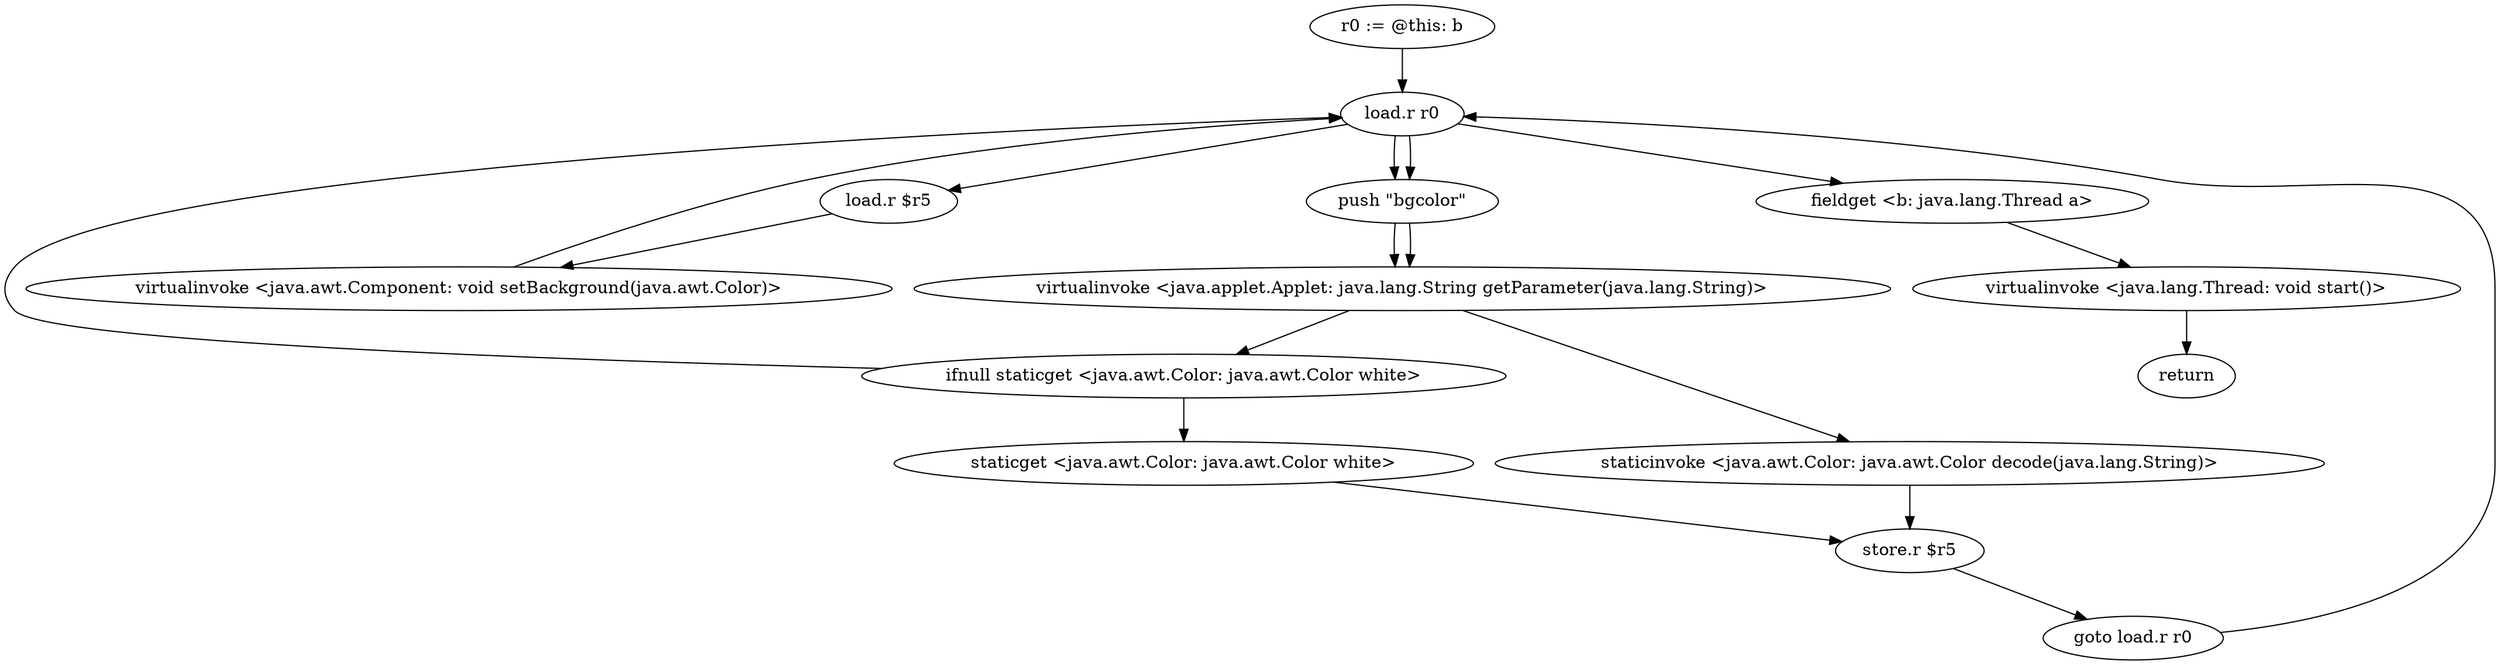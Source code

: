 digraph "" {
    "r0 := @this: b"
    "load.r r0"
    "r0 := @this: b"->"load.r r0";
    "push \"bgcolor\""
    "load.r r0"->"push \"bgcolor\"";
    "virtualinvoke <java.applet.Applet: java.lang.String getParameter(java.lang.String)>"
    "push \"bgcolor\""->"virtualinvoke <java.applet.Applet: java.lang.String getParameter(java.lang.String)>";
    "ifnull staticget <java.awt.Color: java.awt.Color white>"
    "virtualinvoke <java.applet.Applet: java.lang.String getParameter(java.lang.String)>"->"ifnull staticget <java.awt.Color: java.awt.Color white>";
    "ifnull staticget <java.awt.Color: java.awt.Color white>"->"load.r r0";
    "load.r r0"->"push \"bgcolor\"";
    "push \"bgcolor\""->"virtualinvoke <java.applet.Applet: java.lang.String getParameter(java.lang.String)>";
    "staticinvoke <java.awt.Color: java.awt.Color decode(java.lang.String)>"
    "virtualinvoke <java.applet.Applet: java.lang.String getParameter(java.lang.String)>"->"staticinvoke <java.awt.Color: java.awt.Color decode(java.lang.String)>";
    "store.r $r5"
    "staticinvoke <java.awt.Color: java.awt.Color decode(java.lang.String)>"->"store.r $r5";
    "goto load.r r0"
    "store.r $r5"->"goto load.r r0";
    "goto load.r r0"->"load.r r0";
    "load.r $r5"
    "load.r r0"->"load.r $r5";
    "virtualinvoke <java.awt.Component: void setBackground(java.awt.Color)>"
    "load.r $r5"->"virtualinvoke <java.awt.Component: void setBackground(java.awt.Color)>";
    "virtualinvoke <java.awt.Component: void setBackground(java.awt.Color)>"->"load.r r0";
    "fieldget <b: java.lang.Thread a>"
    "load.r r0"->"fieldget <b: java.lang.Thread a>";
    "virtualinvoke <java.lang.Thread: void start()>"
    "fieldget <b: java.lang.Thread a>"->"virtualinvoke <java.lang.Thread: void start()>";
    "return"
    "virtualinvoke <java.lang.Thread: void start()>"->"return";
    "staticget <java.awt.Color: java.awt.Color white>"
    "ifnull staticget <java.awt.Color: java.awt.Color white>"->"staticget <java.awt.Color: java.awt.Color white>";
    "staticget <java.awt.Color: java.awt.Color white>"->"store.r $r5";
}
